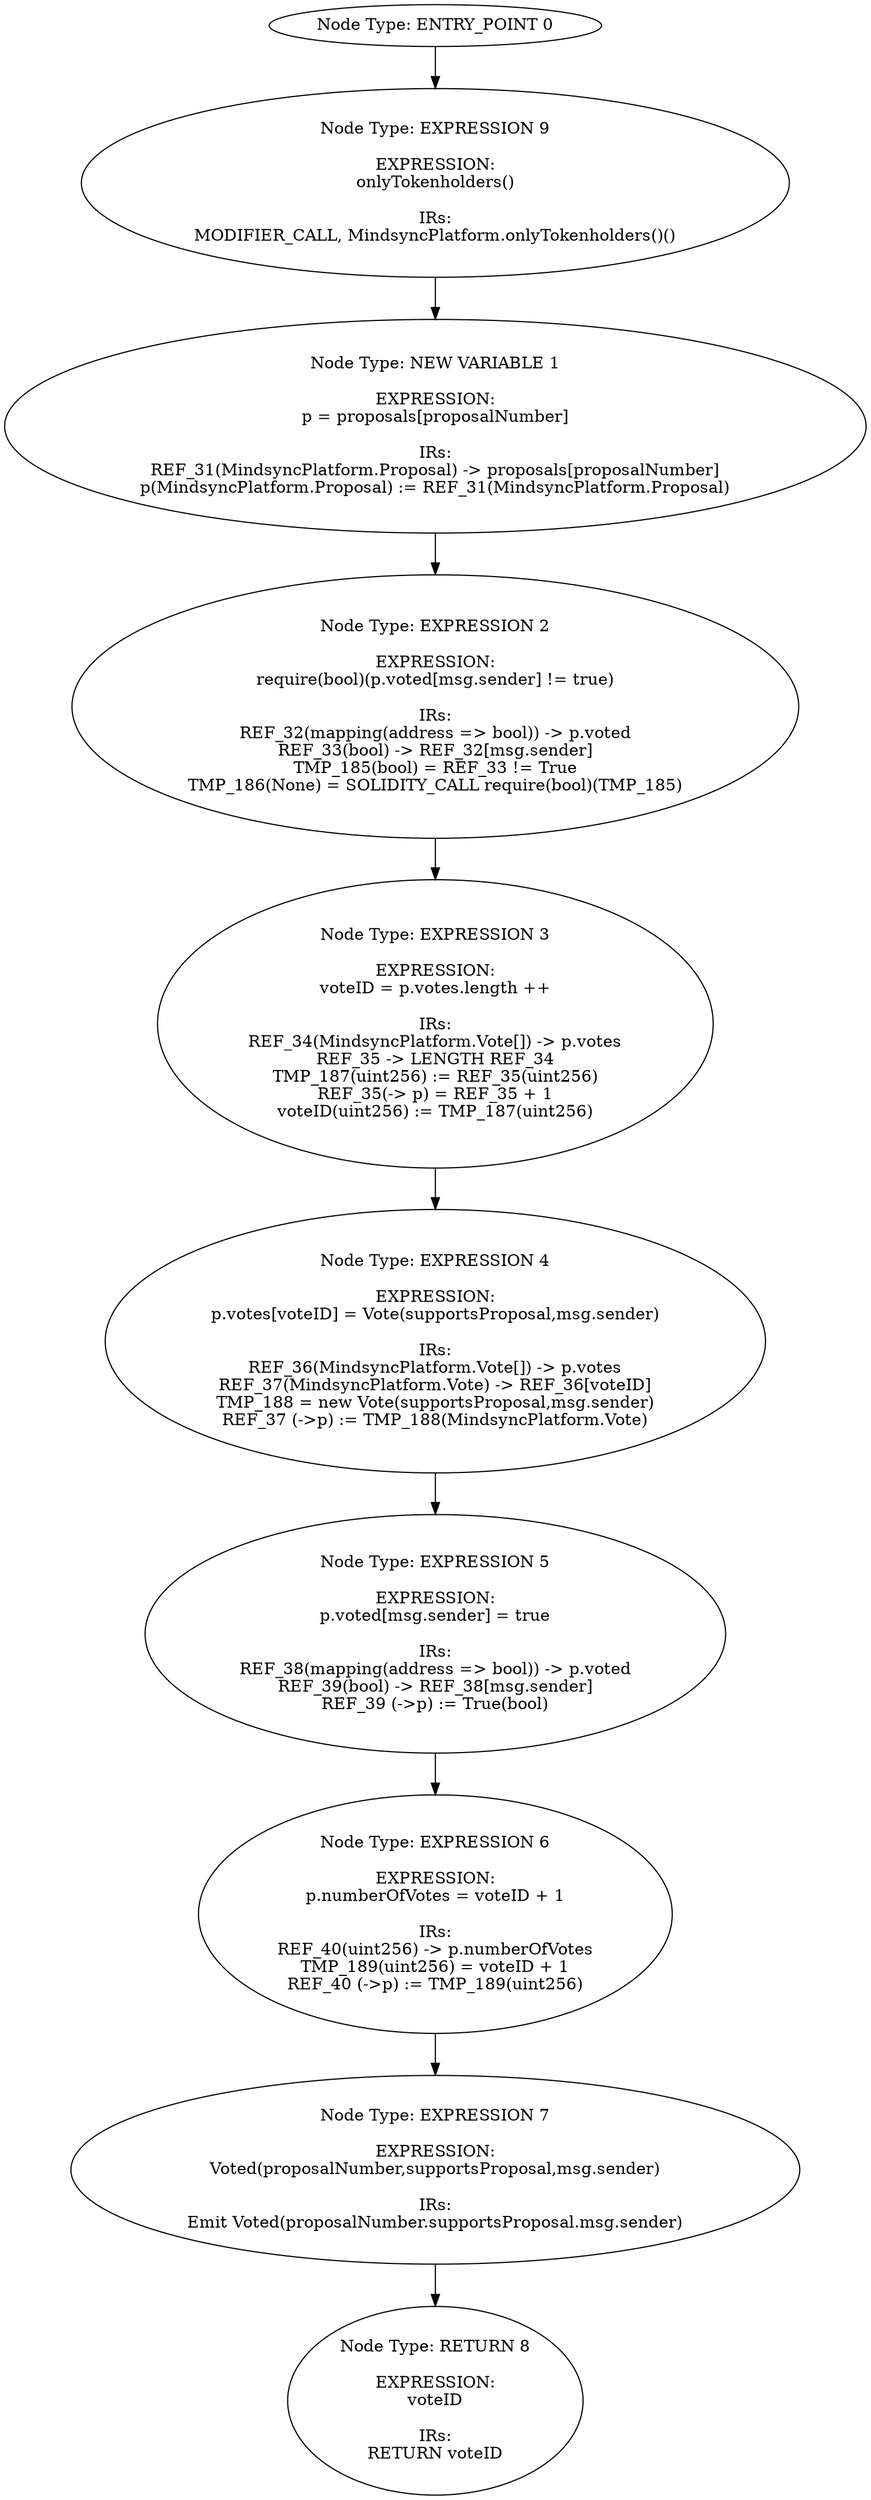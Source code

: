 digraph{
0[label="Node Type: ENTRY_POINT 0
"];
0->9;
1[label="Node Type: NEW VARIABLE 1

EXPRESSION:
p = proposals[proposalNumber]

IRs:
REF_31(MindsyncPlatform.Proposal) -> proposals[proposalNumber]
p(MindsyncPlatform.Proposal) := REF_31(MindsyncPlatform.Proposal)"];
1->2;
2[label="Node Type: EXPRESSION 2

EXPRESSION:
require(bool)(p.voted[msg.sender] != true)

IRs:
REF_32(mapping(address => bool)) -> p.voted
REF_33(bool) -> REF_32[msg.sender]
TMP_185(bool) = REF_33 != True
TMP_186(None) = SOLIDITY_CALL require(bool)(TMP_185)"];
2->3;
3[label="Node Type: EXPRESSION 3

EXPRESSION:
voteID = p.votes.length ++

IRs:
REF_34(MindsyncPlatform.Vote[]) -> p.votes
REF_35 -> LENGTH REF_34
TMP_187(uint256) := REF_35(uint256)
REF_35(-> p) = REF_35 + 1
voteID(uint256) := TMP_187(uint256)"];
3->4;
4[label="Node Type: EXPRESSION 4

EXPRESSION:
p.votes[voteID] = Vote(supportsProposal,msg.sender)

IRs:
REF_36(MindsyncPlatform.Vote[]) -> p.votes
REF_37(MindsyncPlatform.Vote) -> REF_36[voteID]
TMP_188 = new Vote(supportsProposal,msg.sender)
REF_37 (->p) := TMP_188(MindsyncPlatform.Vote)"];
4->5;
5[label="Node Type: EXPRESSION 5

EXPRESSION:
p.voted[msg.sender] = true

IRs:
REF_38(mapping(address => bool)) -> p.voted
REF_39(bool) -> REF_38[msg.sender]
REF_39 (->p) := True(bool)"];
5->6;
6[label="Node Type: EXPRESSION 6

EXPRESSION:
p.numberOfVotes = voteID + 1

IRs:
REF_40(uint256) -> p.numberOfVotes
TMP_189(uint256) = voteID + 1
REF_40 (->p) := TMP_189(uint256)"];
6->7;
7[label="Node Type: EXPRESSION 7

EXPRESSION:
Voted(proposalNumber,supportsProposal,msg.sender)

IRs:
Emit Voted(proposalNumber.supportsProposal.msg.sender)"];
7->8;
8[label="Node Type: RETURN 8

EXPRESSION:
voteID

IRs:
RETURN voteID"];
9[label="Node Type: EXPRESSION 9

EXPRESSION:
onlyTokenholders()

IRs:
MODIFIER_CALL, MindsyncPlatform.onlyTokenholders()()"];
9->1;
}
